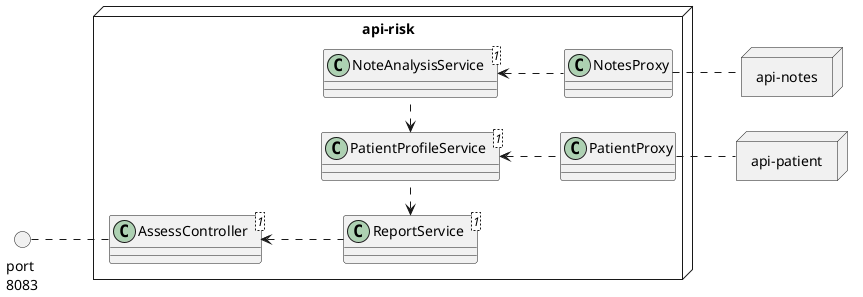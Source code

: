 @startuml
left to right direction

package api-risk <<node>> {
    class AssessController <1>
    class NoteAnalysisService <1>
    class PatientProfileService <1>
    class ReportService <1>
    class PatientProxy
    class NotesProxy
    AssessController <.. ReportService
    ReportService <. PatientProfileService
    PatientProfileService <.. PatientProxy
    PatientProfileService <. NoteAnalysisService
    NoteAnalysisService <.. NotesProxy
}
package api-patient <<node>> {
}
package api-notes <<node>> {
}
() "port\n8083"
"port\n8083" .. AssessController
NotesProxy .. "api-notes"
PatientProxy .. "api-patient"

@enduml